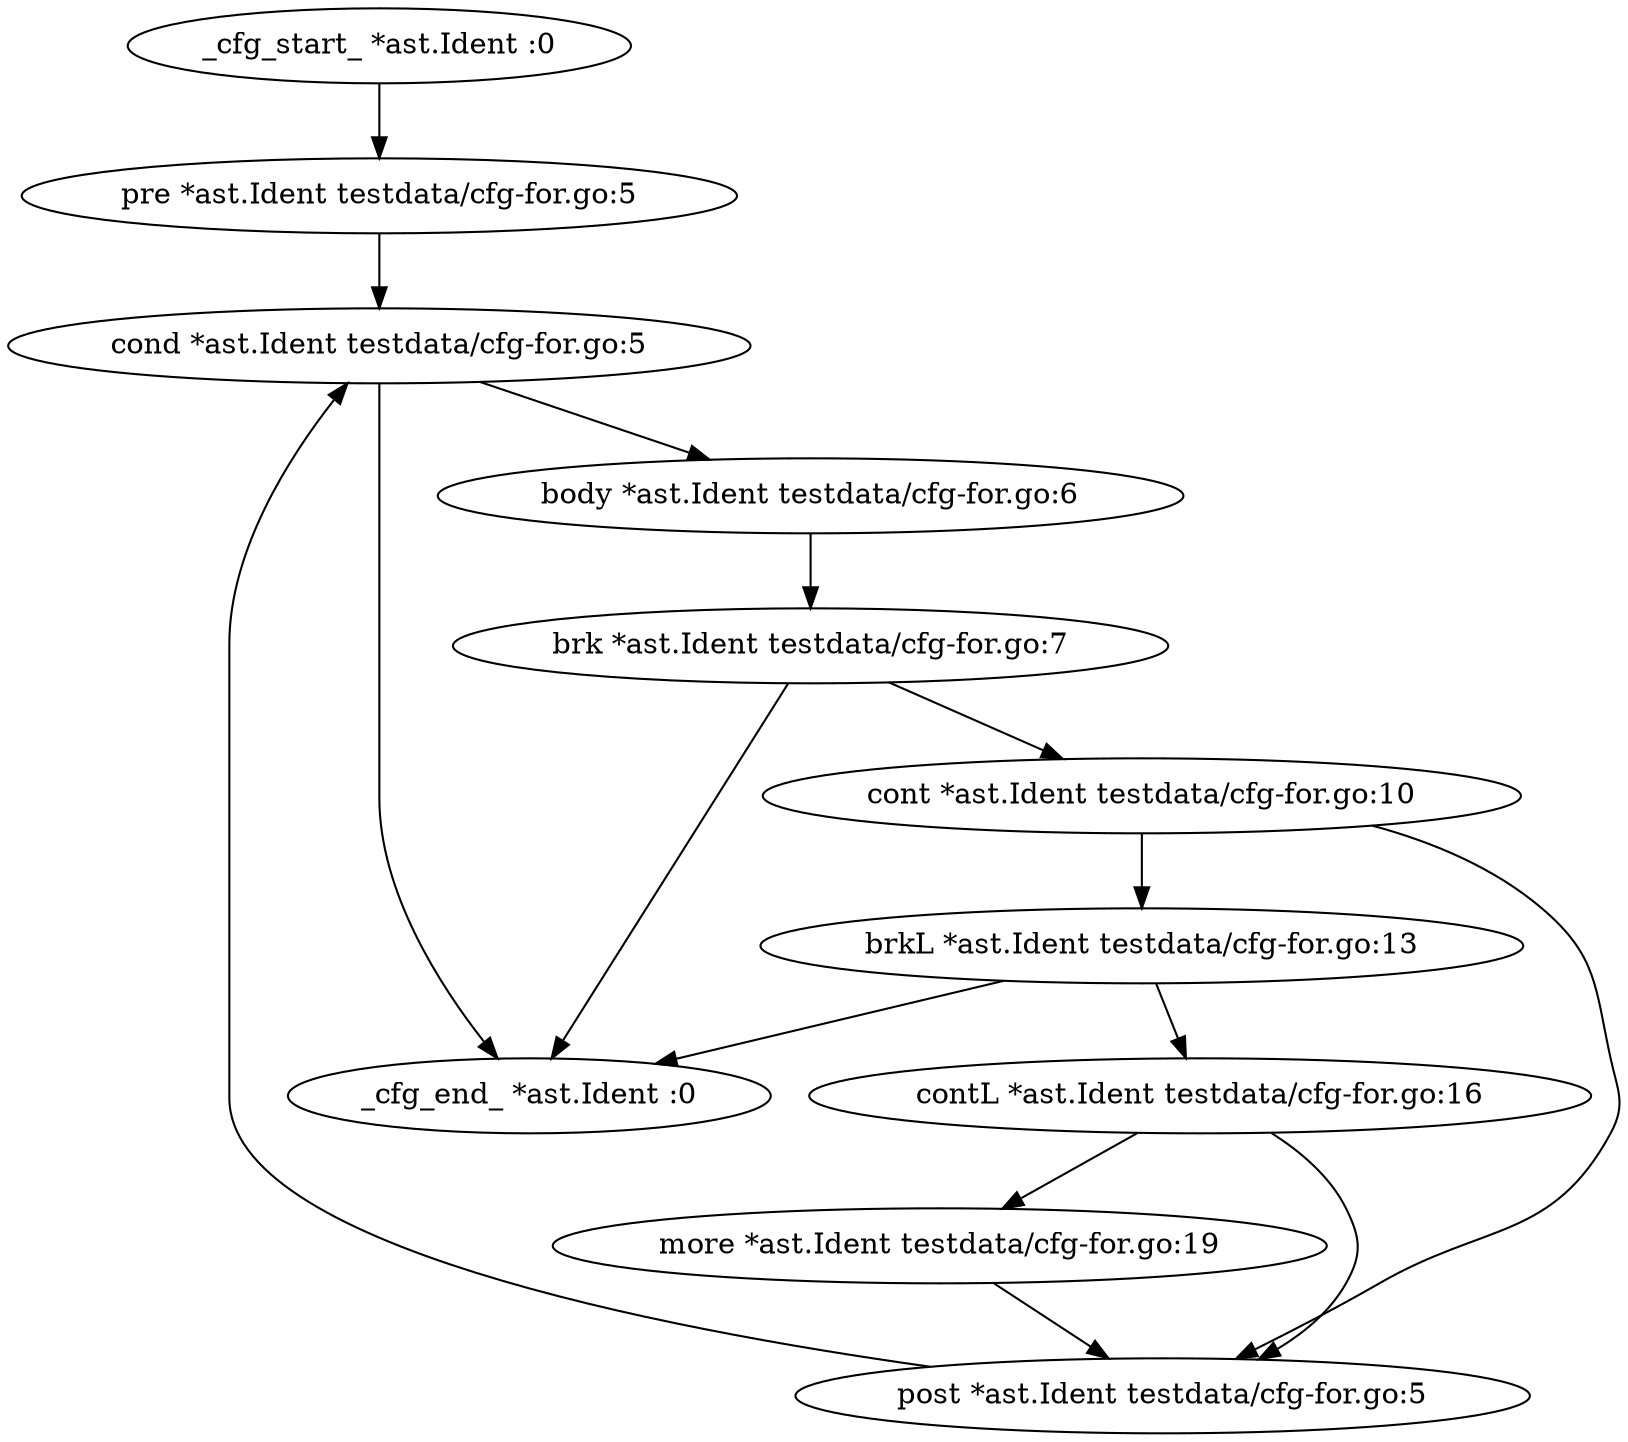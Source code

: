 digraph cfg {
n6 [label="_cfg_end_ *ast.Ident :0"];
n8 [label="post *ast.Ident testdata/cfg-for.go:5"];
n8 -> n3 [label=""];
n11 [label="more *ast.Ident testdata/cfg-for.go:19"];
n11 -> n8 [label=""];
n10 [label="contL *ast.Ident testdata/cfg-for.go:16"];
n10 -> n8 [label=""];
n10 -> n11 [label=""];
n9 [label="brkL *ast.Ident testdata/cfg-for.go:13"];
n9 -> n6 [label=""];
n9 -> n10 [label=""];
n7 [label="cont *ast.Ident testdata/cfg-for.go:10"];
n7 -> n8 [label=""];
n7 -> n9 [label=""];
n5 [label="brk *ast.Ident testdata/cfg-for.go:7"];
n5 -> n6 [label=""];
n5 -> n7 [label=""];
n4 [label="body *ast.Ident testdata/cfg-for.go:6"];
n4 -> n5 [label=""];
n3 [label="cond *ast.Ident testdata/cfg-for.go:5"];
n3 -> n4 [label=""];
n3 -> n6 [label=""];
n2 [label="pre *ast.Ident testdata/cfg-for.go:5"];
n2 -> n3 [label=""];
n1 [label="_cfg_start_ *ast.Ident :0"];
n1 -> n2 [label=""];
}
